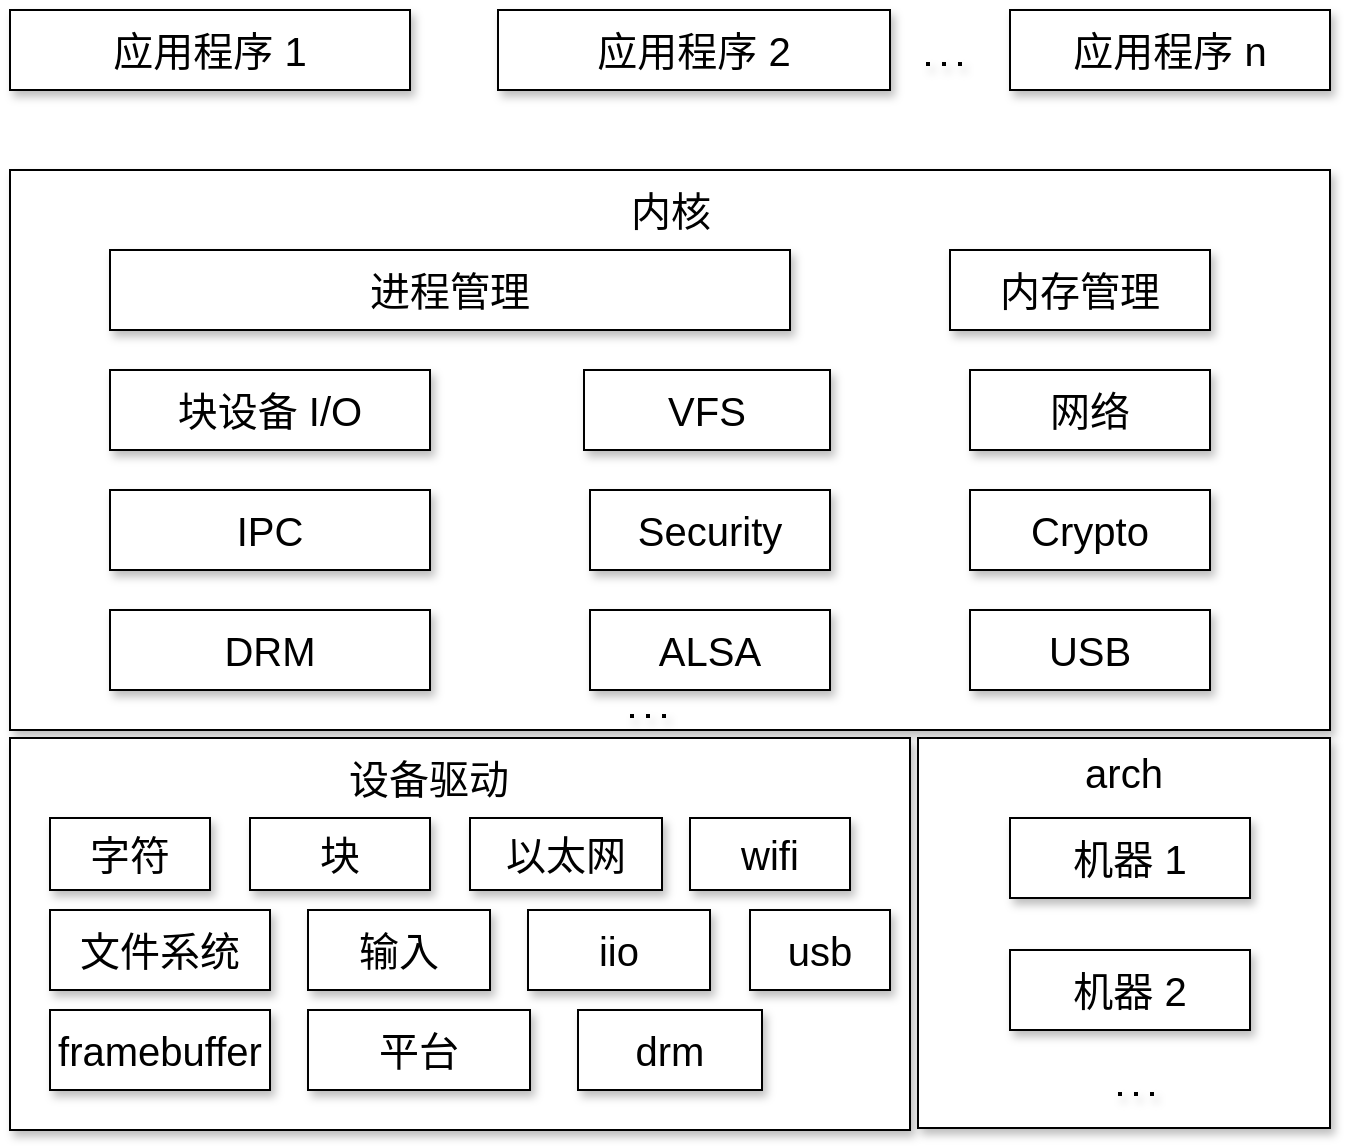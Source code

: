 <mxfile>
    <diagram id="4ORXoXpxBxCznqyrlw8V" name="Page-1">
        <mxGraphModel dx="1421" dy="580" grid="1" gridSize="10" guides="1" tooltips="1" connect="1" arrows="1" fold="1" page="1" pageScale="1" pageWidth="827" pageHeight="1169" math="0" shadow="0">
            <root>
                <mxCell id="0"/>
                <mxCell id="1" parent="0"/>
                <mxCell id="2" value="应用程序 1" style="rounded=0;whiteSpace=wrap;html=1;shadow=1;fontSize=20;" parent="1" vertex="1">
                    <mxGeometry x="110" y="40" width="200" height="40" as="geometry"/>
                </mxCell>
                <mxCell id="3" value="应用程序 2" style="rounded=0;whiteSpace=wrap;html=1;shadow=1;fontSize=20;" parent="1" vertex="1">
                    <mxGeometry x="354" y="40" width="196" height="40" as="geometry"/>
                </mxCell>
                <mxCell id="4" value="应用程序 n" style="rounded=0;whiteSpace=wrap;html=1;shadow=1;fontSize=20;" parent="1" vertex="1">
                    <mxGeometry x="610" y="40" width="160" height="40" as="geometry"/>
                </mxCell>
                <mxCell id="6" value="" style="rounded=0;whiteSpace=wrap;html=1;shadow=1;fontSize=20;" parent="1" vertex="1">
                    <mxGeometry x="110" y="120" width="660" height="280" as="geometry"/>
                </mxCell>
                <mxCell id="7" value="进程管理" style="rounded=0;whiteSpace=wrap;html=1;shadow=1;fontSize=20;" parent="1" vertex="1">
                    <mxGeometry x="160" y="160" width="340" height="40" as="geometry"/>
                </mxCell>
                <mxCell id="8" value="内存管理" style="rounded=0;whiteSpace=wrap;html=1;shadow=1;fontSize=20;" parent="1" vertex="1">
                    <mxGeometry x="580" y="160" width="130" height="40" as="geometry"/>
                </mxCell>
                <mxCell id="9" value="内核" style="text;html=1;align=center;verticalAlign=middle;resizable=0;points=[];autosize=1;strokeColor=none;fillColor=none;fontSize=20;" parent="1" vertex="1">
                    <mxGeometry x="410" y="120" width="60" height="40" as="geometry"/>
                </mxCell>
                <mxCell id="10" value="块设备 I/O" style="rounded=0;whiteSpace=wrap;html=1;shadow=1;fontSize=20;" parent="1" vertex="1">
                    <mxGeometry x="160" y="220" width="160" height="40" as="geometry"/>
                </mxCell>
                <mxCell id="11" value="VFS" style="rounded=0;whiteSpace=wrap;html=1;shadow=1;fontSize=20;" parent="1" vertex="1">
                    <mxGeometry x="397" y="220" width="123" height="40" as="geometry"/>
                </mxCell>
                <mxCell id="13" value="网络" style="rounded=0;whiteSpace=wrap;html=1;shadow=1;fontSize=20;" parent="1" vertex="1">
                    <mxGeometry x="590" y="220" width="120" height="40" as="geometry"/>
                </mxCell>
                <mxCell id="14" value="IPC" style="rounded=0;whiteSpace=wrap;html=1;shadow=1;fontSize=20;" parent="1" vertex="1">
                    <mxGeometry x="160" y="280" width="160" height="40" as="geometry"/>
                </mxCell>
                <mxCell id="15" value="Security" style="rounded=0;whiteSpace=wrap;html=1;shadow=1;fontSize=20;" parent="1" vertex="1">
                    <mxGeometry x="400" y="280" width="120" height="40" as="geometry"/>
                </mxCell>
                <mxCell id="16" value="Crypto" style="rounded=0;whiteSpace=wrap;html=1;shadow=1;fontSize=20;" parent="1" vertex="1">
                    <mxGeometry x="590" y="280" width="120" height="40" as="geometry"/>
                </mxCell>
                <mxCell id="17" value="DRM" style="rounded=0;whiteSpace=wrap;html=1;shadow=1;fontSize=20;" parent="1" vertex="1">
                    <mxGeometry x="160" y="340" width="160" height="40" as="geometry"/>
                </mxCell>
                <mxCell id="18" value="ALSA" style="rounded=0;whiteSpace=wrap;html=1;shadow=1;fontSize=20;" parent="1" vertex="1">
                    <mxGeometry x="400" y="340" width="120" height="40" as="geometry"/>
                </mxCell>
                <mxCell id="19" value="USB" style="rounded=0;whiteSpace=wrap;html=1;shadow=1;fontSize=20;" parent="1" vertex="1">
                    <mxGeometry x="590" y="340" width="120" height="40" as="geometry"/>
                </mxCell>
                <mxCell id="20" value="" style="rounded=0;whiteSpace=wrap;html=1;shadow=1;fontSize=20;" parent="1" vertex="1">
                    <mxGeometry x="110" y="404" width="450" height="196" as="geometry"/>
                </mxCell>
                <mxCell id="24" value="" style="endArrow=none;dashed=1;html=1;dashPattern=1 3;strokeWidth=2;shadow=1;fontSize=20;" parent="1" edge="1">
                    <mxGeometry width="50" height="50" relative="1" as="geometry">
                        <mxPoint x="420" y="393" as="sourcePoint"/>
                        <mxPoint x="438" y="393" as="targetPoint"/>
                    </mxGeometry>
                </mxCell>
                <mxCell id="25" value="" style="endArrow=none;dashed=1;html=1;dashPattern=1 3;strokeWidth=2;shadow=1;fontSize=20;" parent="1" edge="1">
                    <mxGeometry width="50" height="50" relative="1" as="geometry">
                        <mxPoint x="568" y="67" as="sourcePoint"/>
                        <mxPoint x="588" y="67" as="targetPoint"/>
                    </mxGeometry>
                </mxCell>
                <mxCell id="26" value="设备驱动" style="text;html=1;align=center;verticalAlign=middle;resizable=0;points=[];autosize=1;strokeColor=none;fillColor=none;fontSize=20;" parent="1" vertex="1">
                    <mxGeometry x="269" y="404" width="100" height="40" as="geometry"/>
                </mxCell>
                <mxCell id="27" value="字符" style="rounded=0;whiteSpace=wrap;html=1;fontSize=20;shadow=1;" parent="1" vertex="1">
                    <mxGeometry x="130" y="444" width="80" height="36" as="geometry"/>
                </mxCell>
                <mxCell id="28" value="块" style="rounded=0;whiteSpace=wrap;html=1;fontSize=20;shadow=1;" parent="1" vertex="1">
                    <mxGeometry x="230" y="444" width="90" height="36" as="geometry"/>
                </mxCell>
                <mxCell id="29" value="以太网" style="rounded=0;whiteSpace=wrap;html=1;fontSize=20;shadow=1;" parent="1" vertex="1">
                    <mxGeometry x="340" y="444" width="96" height="36" as="geometry"/>
                </mxCell>
                <mxCell id="30" value="wifi" style="rounded=0;whiteSpace=wrap;html=1;fontSize=20;shadow=1;" parent="1" vertex="1">
                    <mxGeometry x="450" y="444" width="80" height="36" as="geometry"/>
                </mxCell>
                <mxCell id="31" value="文件系统" style="rounded=0;whiteSpace=wrap;html=1;fontSize=20;shadow=1;" parent="1" vertex="1">
                    <mxGeometry x="130" y="490" width="110" height="40" as="geometry"/>
                </mxCell>
                <mxCell id="32" value="输入" style="rounded=0;whiteSpace=wrap;html=1;fontSize=20;shadow=1;" parent="1" vertex="1">
                    <mxGeometry x="259" y="490" width="91" height="40" as="geometry"/>
                </mxCell>
                <mxCell id="33" value="iio" style="rounded=0;whiteSpace=wrap;html=1;fontSize=20;shadow=1;" parent="1" vertex="1">
                    <mxGeometry x="369" y="490" width="91" height="40" as="geometry"/>
                </mxCell>
                <mxCell id="34" value="usb" style="rounded=0;whiteSpace=wrap;html=1;fontSize=20;shadow=1;" parent="1" vertex="1">
                    <mxGeometry x="480" y="490" width="70" height="40" as="geometry"/>
                </mxCell>
                <mxCell id="35" value="framebuffer" style="rounded=0;whiteSpace=wrap;html=1;fontSize=20;shadow=1;" parent="1" vertex="1">
                    <mxGeometry x="130" y="540" width="110" height="40" as="geometry"/>
                </mxCell>
                <mxCell id="36" value="平台" style="rounded=0;whiteSpace=wrap;html=1;fontSize=20;shadow=1;" parent="1" vertex="1">
                    <mxGeometry x="259" y="540" width="111" height="40" as="geometry"/>
                </mxCell>
                <mxCell id="37" value="drm" style="rounded=0;whiteSpace=wrap;html=1;fontSize=20;shadow=1;" parent="1" vertex="1">
                    <mxGeometry x="394" y="540" width="92" height="40" as="geometry"/>
                </mxCell>
                <mxCell id="38" value="" style="rounded=0;whiteSpace=wrap;html=1;fontSize=20;shadow=1;" parent="1" vertex="1">
                    <mxGeometry x="564" y="404" width="206" height="195" as="geometry"/>
                </mxCell>
                <mxCell id="40" value="arch" style="text;html=1;strokeColor=none;fillColor=none;align=center;verticalAlign=middle;whiteSpace=wrap;rounded=0;shadow=1;fontSize=20;" parent="1" vertex="1">
                    <mxGeometry x="637" y="406" width="60" height="30" as="geometry"/>
                </mxCell>
                <mxCell id="42" value="机器 1" style="rounded=0;whiteSpace=wrap;html=1;shadow=1;fontSize=20;" parent="1" vertex="1">
                    <mxGeometry x="610" y="444" width="120" height="40" as="geometry"/>
                </mxCell>
                <mxCell id="43" value="机器 2" style="rounded=0;whiteSpace=wrap;html=1;shadow=1;fontSize=20;" parent="1" vertex="1">
                    <mxGeometry x="610" y="510" width="120" height="40" as="geometry"/>
                </mxCell>
                <mxCell id="44" value="" style="endArrow=none;dashed=1;html=1;dashPattern=1 3;strokeWidth=2;shadow=1;fontSize=20;" parent="1" edge="1">
                    <mxGeometry width="50" height="50" relative="1" as="geometry">
                        <mxPoint x="664" y="582" as="sourcePoint"/>
                        <mxPoint x="684" y="582" as="targetPoint"/>
                    </mxGeometry>
                </mxCell>
            </root>
        </mxGraphModel>
    </diagram>
</mxfile>